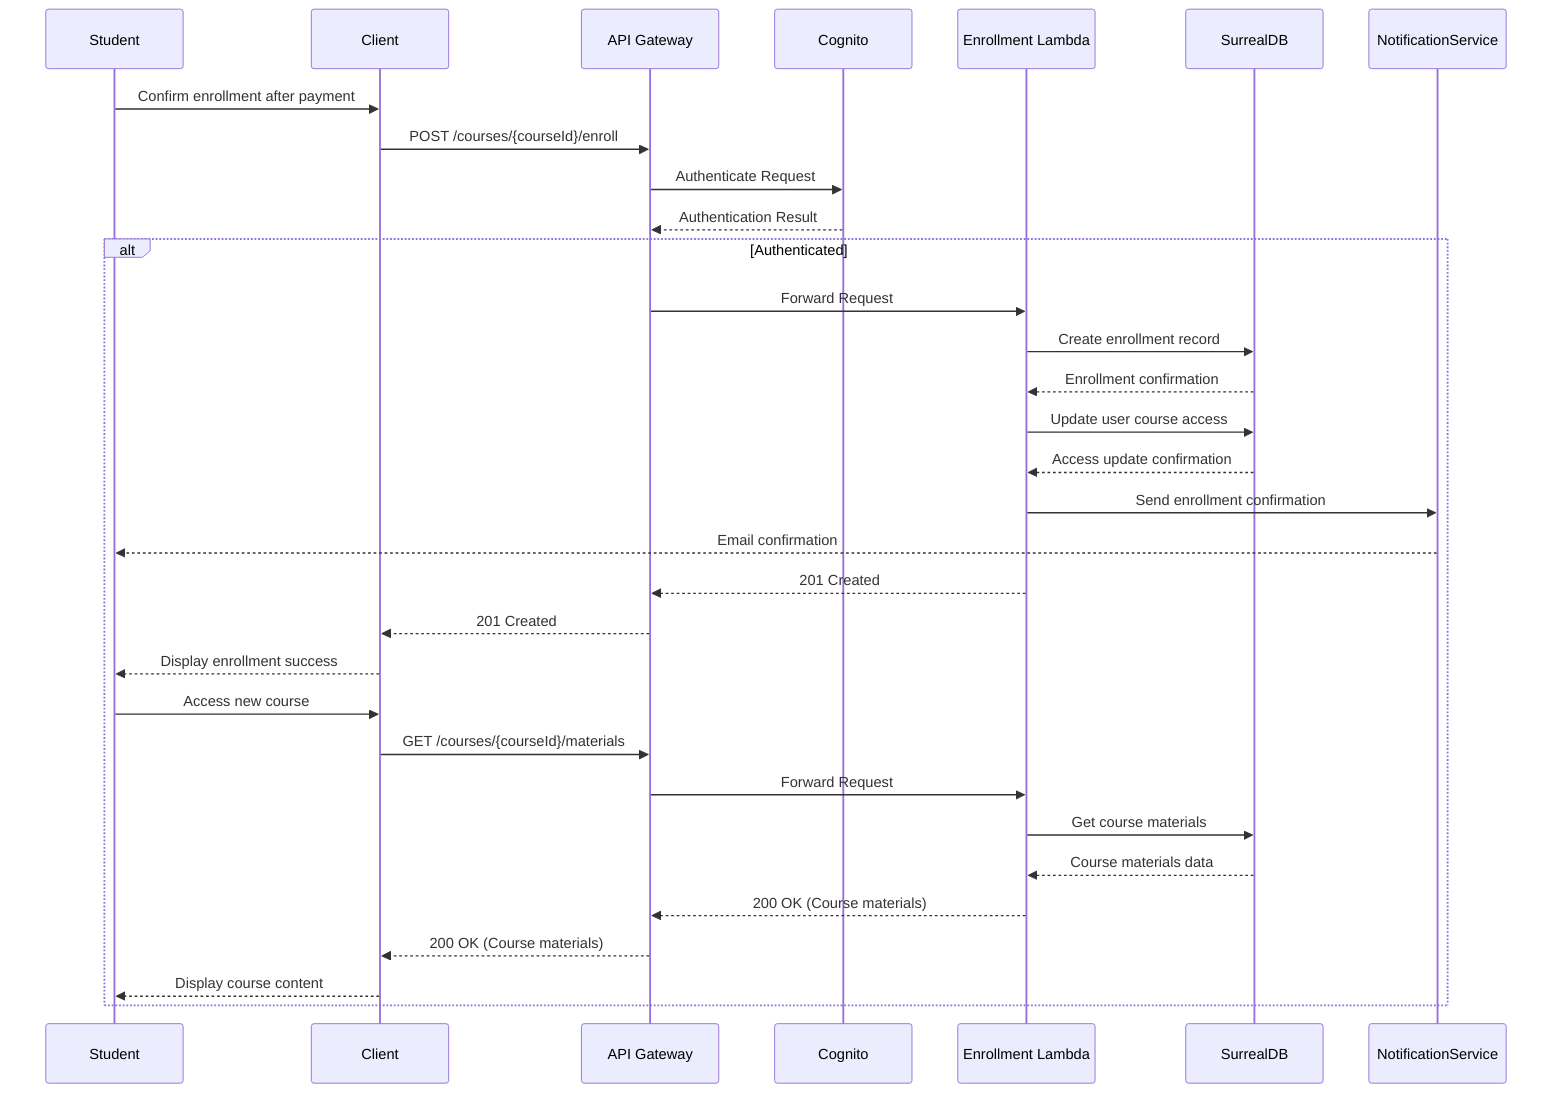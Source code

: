 sequenceDiagram
    participant Student
    participant Client
    participant APIGateway as API Gateway
    participant Cognito
    participant Lambda as Enrollment Lambda
    participant SurrealDB
    participant NotificationService
    
    Student->>Client: Confirm enrollment after payment
    Client->>APIGateway: POST /courses/{courseId}/enroll
    APIGateway->>Cognito: Authenticate Request
    Cognito-->>APIGateway: Authentication Result
    
    alt Authenticated
        APIGateway->>Lambda: Forward Request
        Lambda->>SurrealDB: Create enrollment record
        SurrealDB-->>Lambda: Enrollment confirmation
        Lambda->>SurrealDB: Update user course access
        SurrealDB-->>Lambda: Access update confirmation
        Lambda->>NotificationService: Send enrollment confirmation
        NotificationService-->>Student: Email confirmation
        Lambda-->>APIGateway: 201 Created
        APIGateway-->>Client: 201 Created
        Client-->>Student: Display enrollment success
        
        Student->>Client: Access new course
        Client->>APIGateway: GET /courses/{courseId}/materials
        APIGateway->>Lambda: Forward Request
        Lambda->>SurrealDB: Get course materials
        SurrealDB-->>Lambda: Course materials data
        Lambda-->>APIGateway: 200 OK (Course materials)
        APIGateway-->>Client: 200 OK (Course materials)
        Client-->>Student: Display course content
    end